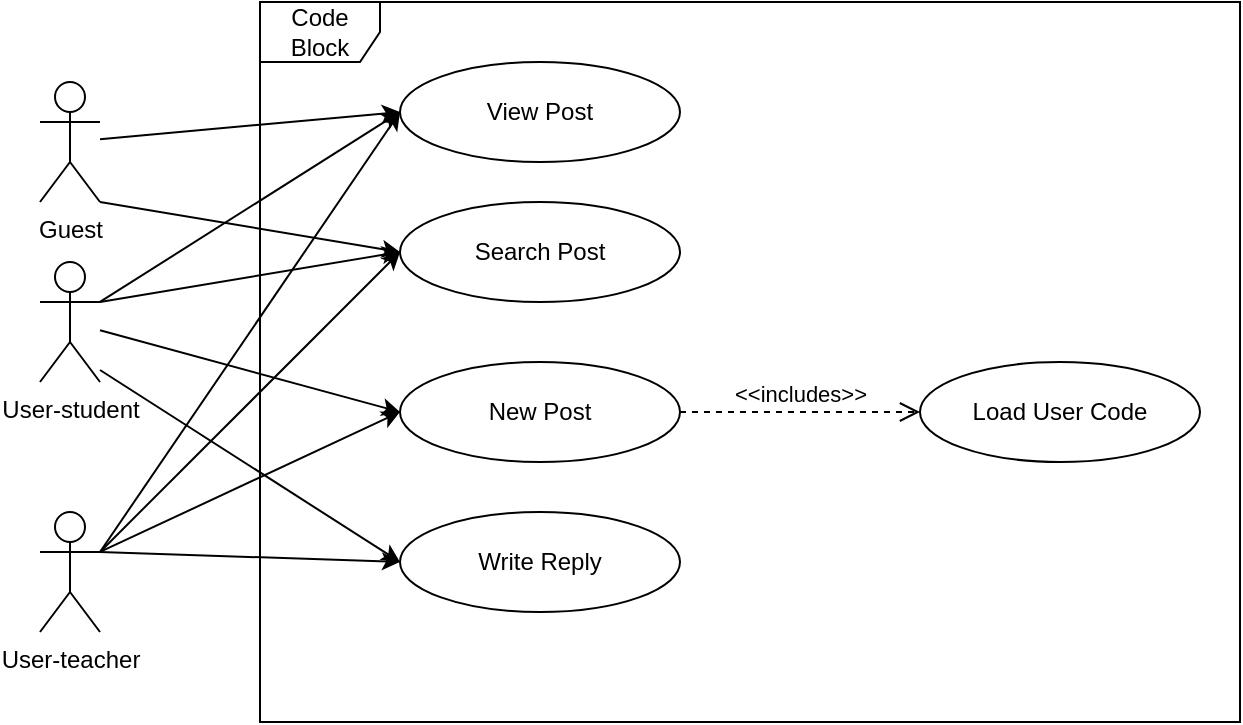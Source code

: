 <mxfile version="13.0.9" type="device"><diagram id="uCDA_x6LMpQSDdXRBhCY" name="Page-1"><mxGraphModel dx="1422" dy="712" grid="1" gridSize="10" guides="1" tooltips="1" connect="1" arrows="1" fold="1" page="1" pageScale="1" pageWidth="827" pageHeight="1169" math="0" shadow="0"><root><mxCell id="0"/><mxCell id="1" parent="0"/><mxCell id="Fpg4Qaaet1KMKUOiKcvX-1" value="Guest" style="shape=umlActor;verticalLabelPosition=bottom;labelBackgroundColor=#ffffff;verticalAlign=top;html=1;" parent="1" vertex="1"><mxGeometry x="130" y="120" width="30" height="60" as="geometry"/></mxCell><mxCell id="Fpg4Qaaet1KMKUOiKcvX-2" value="User-student" style="shape=umlActor;verticalLabelPosition=bottom;labelBackgroundColor=#ffffff;verticalAlign=top;html=1;" parent="1" vertex="1"><mxGeometry x="130" y="210" width="30" height="60" as="geometry"/></mxCell><mxCell id="Fpg4Qaaet1KMKUOiKcvX-5" value="View Post" style="ellipse;whiteSpace=wrap;html=1;" parent="1" vertex="1"><mxGeometry x="310" y="110" width="140" height="50" as="geometry"/></mxCell><mxCell id="Fpg4Qaaet1KMKUOiKcvX-6" value="Search Post" style="ellipse;whiteSpace=wrap;html=1;" parent="1" vertex="1"><mxGeometry x="310" y="180" width="140" height="50" as="geometry"/></mxCell><mxCell id="Fpg4Qaaet1KMKUOiKcvX-7" value="New Post" style="ellipse;whiteSpace=wrap;html=1;" parent="1" vertex="1"><mxGeometry x="310" y="260" width="140" height="50" as="geometry"/></mxCell><mxCell id="Fpg4Qaaet1KMKUOiKcvX-8" value="Write Reply" style="ellipse;whiteSpace=wrap;html=1;" parent="1" vertex="1"><mxGeometry x="310" y="335" width="140" height="50" as="geometry"/></mxCell><mxCell id="Fpg4Qaaet1KMKUOiKcvX-9" value="Load User Code" style="ellipse;whiteSpace=wrap;html=1;" parent="1" vertex="1"><mxGeometry x="570" y="260" width="140" height="50" as="geometry"/></mxCell><mxCell id="Fpg4Qaaet1KMKUOiKcvX-12" value="" style="endArrow=classic;html=1;entryX=0;entryY=0.5;entryDx=0;entryDy=0;" parent="1" source="Fpg4Qaaet1KMKUOiKcvX-1" target="Fpg4Qaaet1KMKUOiKcvX-5" edge="1"><mxGeometry width="50" height="50" relative="1" as="geometry"><mxPoint x="390" y="390" as="sourcePoint"/><mxPoint x="440" y="340" as="targetPoint"/></mxGeometry></mxCell><mxCell id="Fpg4Qaaet1KMKUOiKcvX-13" value="" style="endArrow=classic;html=1;exitX=1;exitY=1;exitDx=0;exitDy=0;exitPerimeter=0;entryX=0;entryY=0.5;entryDx=0;entryDy=0;" parent="1" source="Fpg4Qaaet1KMKUOiKcvX-1" target="Fpg4Qaaet1KMKUOiKcvX-6" edge="1"><mxGeometry width="50" height="50" relative="1" as="geometry"><mxPoint x="390" y="390" as="sourcePoint"/><mxPoint x="440" y="340" as="targetPoint"/></mxGeometry></mxCell><mxCell id="Fpg4Qaaet1KMKUOiKcvX-14" value="" style="endArrow=classic;html=1;entryX=0;entryY=0.5;entryDx=0;entryDy=0;exitX=1;exitY=0.333;exitDx=0;exitDy=0;exitPerimeter=0;" parent="1" source="Fpg4Qaaet1KMKUOiKcvX-2" target="Fpg4Qaaet1KMKUOiKcvX-6" edge="1"><mxGeometry width="50" height="50" relative="1" as="geometry"><mxPoint x="390" y="390" as="sourcePoint"/><mxPoint x="440" y="340" as="targetPoint"/></mxGeometry></mxCell><mxCell id="Fpg4Qaaet1KMKUOiKcvX-15" value="" style="endArrow=classic;html=1;entryX=0;entryY=0.5;entryDx=0;entryDy=0;" parent="1" source="Fpg4Qaaet1KMKUOiKcvX-2" target="Fpg4Qaaet1KMKUOiKcvX-7" edge="1"><mxGeometry width="50" height="50" relative="1" as="geometry"><mxPoint x="390" y="390" as="sourcePoint"/><mxPoint x="440" y="340" as="targetPoint"/></mxGeometry></mxCell><mxCell id="Fpg4Qaaet1KMKUOiKcvX-16" value="" style="endArrow=classic;html=1;entryX=0;entryY=0.5;entryDx=0;entryDy=0;exitX=1;exitY=0.9;exitDx=0;exitDy=0;exitPerimeter=0;" parent="1" source="Fpg4Qaaet1KMKUOiKcvX-2" target="Fpg4Qaaet1KMKUOiKcvX-8" edge="1"><mxGeometry width="50" height="50" relative="1" as="geometry"><mxPoint x="390" y="390" as="sourcePoint"/><mxPoint x="440" y="340" as="targetPoint"/></mxGeometry></mxCell><mxCell id="Fpg4Qaaet1KMKUOiKcvX-24" value="Code Block" style="shape=umlFrame;whiteSpace=wrap;html=1;" parent="1" vertex="1"><mxGeometry x="240" y="80" width="490" height="360" as="geometry"/></mxCell><mxCell id="1vOr36BAuUPHUAcXJ5d--1" value="User-teacher" style="shape=umlActor;verticalLabelPosition=bottom;labelBackgroundColor=#ffffff;verticalAlign=top;html=1;" vertex="1" parent="1"><mxGeometry x="130" y="335" width="30" height="60" as="geometry"/></mxCell><mxCell id="1vOr36BAuUPHUAcXJ5d--4" value="" style="endArrow=classic;html=1;entryX=0;entryY=0.5;entryDx=0;entryDy=0;exitX=1;exitY=0.333;exitDx=0;exitDy=0;exitPerimeter=0;" edge="1" parent="1" source="1vOr36BAuUPHUAcXJ5d--1" target="Fpg4Qaaet1KMKUOiKcvX-6"><mxGeometry width="50" height="50" relative="1" as="geometry"><mxPoint x="390" y="390" as="sourcePoint"/><mxPoint x="440" y="340" as="targetPoint"/></mxGeometry></mxCell><mxCell id="1vOr36BAuUPHUAcXJ5d--5" value="" style="endArrow=classic;html=1;entryX=0;entryY=0.5;entryDx=0;entryDy=0;exitX=1;exitY=0.333;exitDx=0;exitDy=0;exitPerimeter=0;" edge="1" parent="1" source="1vOr36BAuUPHUAcXJ5d--1" target="Fpg4Qaaet1KMKUOiKcvX-7"><mxGeometry width="50" height="50" relative="1" as="geometry"><mxPoint x="390" y="390" as="sourcePoint"/><mxPoint x="440" y="340" as="targetPoint"/></mxGeometry></mxCell><mxCell id="1vOr36BAuUPHUAcXJ5d--6" value="" style="endArrow=classic;html=1;entryX=0;entryY=0.5;entryDx=0;entryDy=0;exitX=1;exitY=0.333;exitDx=0;exitDy=0;exitPerimeter=0;" edge="1" parent="1" source="1vOr36BAuUPHUAcXJ5d--1" target="Fpg4Qaaet1KMKUOiKcvX-8"><mxGeometry width="50" height="50" relative="1" as="geometry"><mxPoint x="390" y="390" as="sourcePoint"/><mxPoint x="440" y="340" as="targetPoint"/></mxGeometry></mxCell><mxCell id="1vOr36BAuUPHUAcXJ5d--9" value="&amp;lt;&amp;lt;includes&amp;gt;&amp;gt;" style="html=1;verticalAlign=bottom;endArrow=open;dashed=1;endSize=8;entryX=0;entryY=0.5;entryDx=0;entryDy=0;exitX=1;exitY=0.5;exitDx=0;exitDy=0;" edge="1" parent="1" source="Fpg4Qaaet1KMKUOiKcvX-7" target="Fpg4Qaaet1KMKUOiKcvX-9"><mxGeometry relative="1" as="geometry"><mxPoint x="450" y="370" as="sourcePoint"/><mxPoint x="370" y="370" as="targetPoint"/></mxGeometry></mxCell><mxCell id="1vOr36BAuUPHUAcXJ5d--19" value="" style="endArrow=classic;html=1;entryX=0;entryY=0.5;entryDx=0;entryDy=0;exitX=1;exitY=0.333;exitDx=0;exitDy=0;exitPerimeter=0;" edge="1" parent="1" source="Fpg4Qaaet1KMKUOiKcvX-2" target="Fpg4Qaaet1KMKUOiKcvX-5"><mxGeometry width="50" height="50" relative="1" as="geometry"><mxPoint x="390" y="290" as="sourcePoint"/><mxPoint x="440" y="240" as="targetPoint"/></mxGeometry></mxCell><mxCell id="1vOr36BAuUPHUAcXJ5d--20" value="" style="endArrow=classic;html=1;entryX=0;entryY=0.5;entryDx=0;entryDy=0;exitX=1;exitY=0.333;exitDx=0;exitDy=0;exitPerimeter=0;" edge="1" parent="1" source="1vOr36BAuUPHUAcXJ5d--1" target="Fpg4Qaaet1KMKUOiKcvX-5"><mxGeometry width="50" height="50" relative="1" as="geometry"><mxPoint x="390" y="290" as="sourcePoint"/><mxPoint x="440" y="240" as="targetPoint"/></mxGeometry></mxCell></root></mxGraphModel></diagram></mxfile>